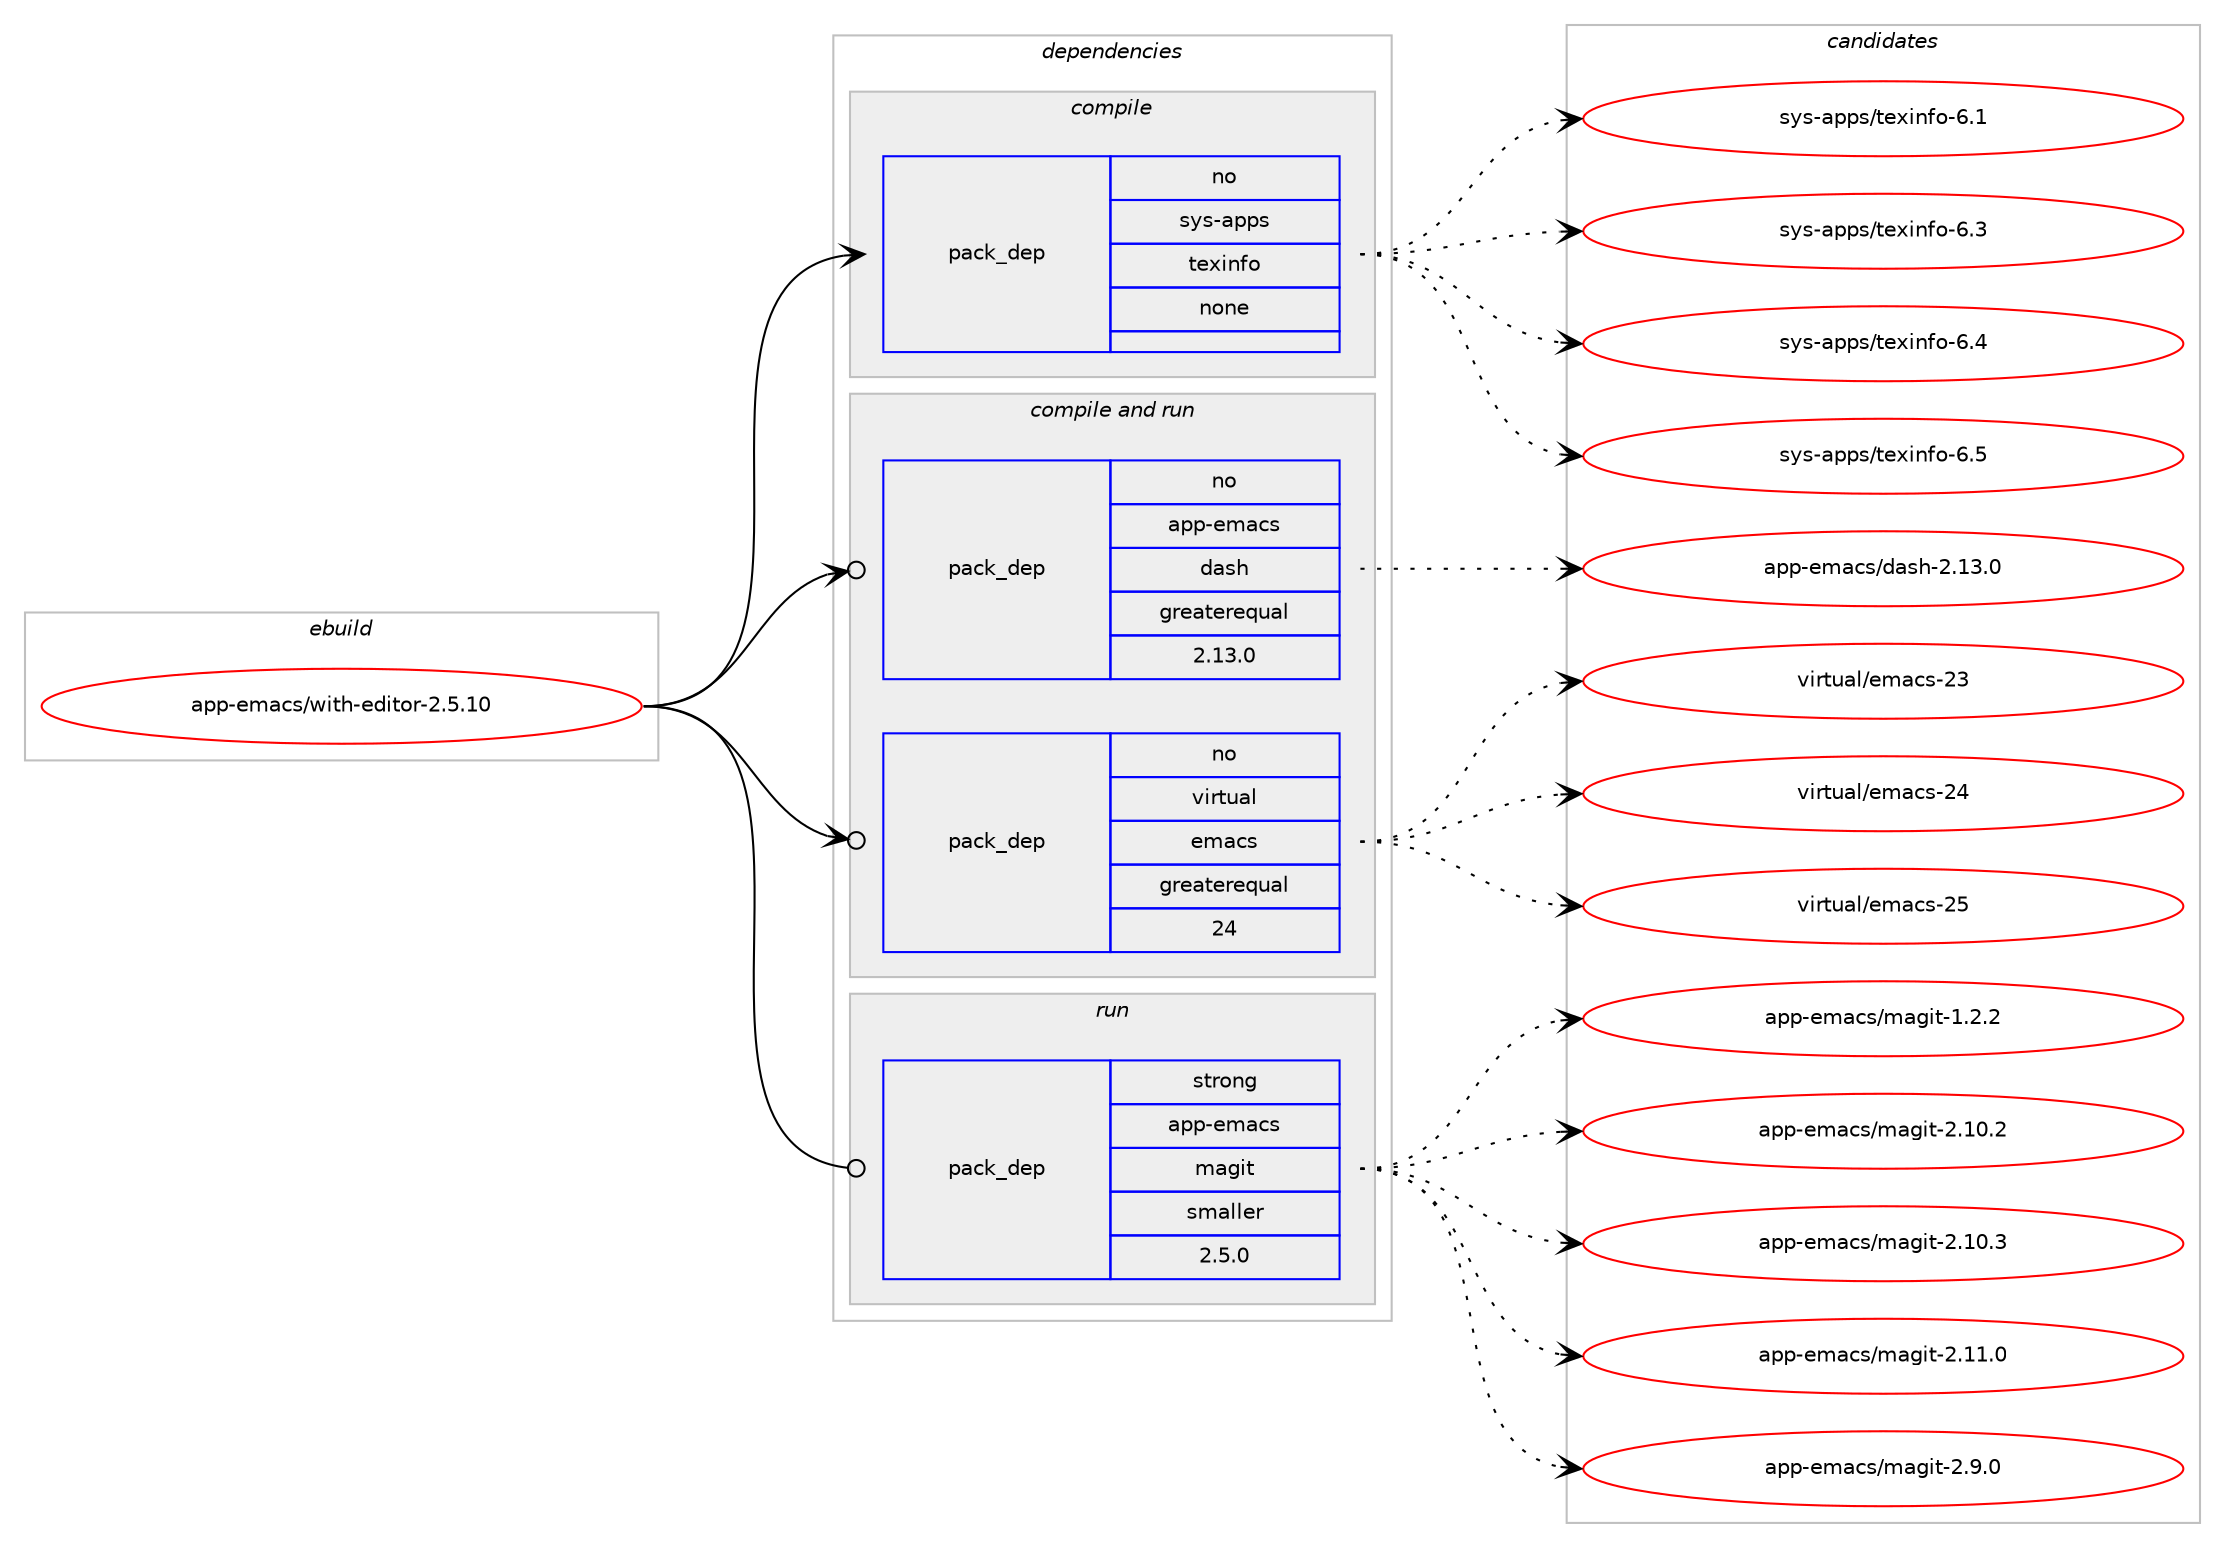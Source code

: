 digraph prolog {

# *************
# Graph options
# *************

newrank=true;
concentrate=true;
compound=true;
graph [rankdir=LR,fontname=Helvetica,fontsize=10,ranksep=1.5];#, ranksep=2.5, nodesep=0.2];
edge  [arrowhead=vee];
node  [fontname=Helvetica,fontsize=10];

# **********
# The ebuild
# **********

subgraph cluster_leftcol {
color=gray;
rank=same;
label=<<i>ebuild</i>>;
id [label="app-emacs/with-editor-2.5.10", color=red, width=4, href="../app-emacs/with-editor-2.5.10.svg"];
}

# ****************
# The dependencies
# ****************

subgraph cluster_midcol {
color=gray;
label=<<i>dependencies</i>>;
subgraph cluster_compile {
fillcolor="#eeeeee";
style=filled;
label=<<i>compile</i>>;
subgraph pack14846 {
dependency20212 [label=<<TABLE BORDER="0" CELLBORDER="1" CELLSPACING="0" CELLPADDING="4" WIDTH="220"><TR><TD ROWSPAN="6" CELLPADDING="30">pack_dep</TD></TR><TR><TD WIDTH="110">no</TD></TR><TR><TD>sys-apps</TD></TR><TR><TD>texinfo</TD></TR><TR><TD>none</TD></TR><TR><TD></TD></TR></TABLE>>, shape=none, color=blue];
}
id:e -> dependency20212:w [weight=20,style="solid",arrowhead="vee"];
}
subgraph cluster_compileandrun {
fillcolor="#eeeeee";
style=filled;
label=<<i>compile and run</i>>;
subgraph pack14847 {
dependency20213 [label=<<TABLE BORDER="0" CELLBORDER="1" CELLSPACING="0" CELLPADDING="4" WIDTH="220"><TR><TD ROWSPAN="6" CELLPADDING="30">pack_dep</TD></TR><TR><TD WIDTH="110">no</TD></TR><TR><TD>app-emacs</TD></TR><TR><TD>dash</TD></TR><TR><TD>greaterequal</TD></TR><TR><TD>2.13.0</TD></TR></TABLE>>, shape=none, color=blue];
}
id:e -> dependency20213:w [weight=20,style="solid",arrowhead="odotvee"];
subgraph pack14848 {
dependency20214 [label=<<TABLE BORDER="0" CELLBORDER="1" CELLSPACING="0" CELLPADDING="4" WIDTH="220"><TR><TD ROWSPAN="6" CELLPADDING="30">pack_dep</TD></TR><TR><TD WIDTH="110">no</TD></TR><TR><TD>virtual</TD></TR><TR><TD>emacs</TD></TR><TR><TD>greaterequal</TD></TR><TR><TD>24</TD></TR></TABLE>>, shape=none, color=blue];
}
id:e -> dependency20214:w [weight=20,style="solid",arrowhead="odotvee"];
}
subgraph cluster_run {
fillcolor="#eeeeee";
style=filled;
label=<<i>run</i>>;
subgraph pack14849 {
dependency20215 [label=<<TABLE BORDER="0" CELLBORDER="1" CELLSPACING="0" CELLPADDING="4" WIDTH="220"><TR><TD ROWSPAN="6" CELLPADDING="30">pack_dep</TD></TR><TR><TD WIDTH="110">strong</TD></TR><TR><TD>app-emacs</TD></TR><TR><TD>magit</TD></TR><TR><TD>smaller</TD></TR><TR><TD>2.5.0</TD></TR></TABLE>>, shape=none, color=blue];
}
id:e -> dependency20215:w [weight=20,style="solid",arrowhead="odot"];
}
}

# **************
# The candidates
# **************

subgraph cluster_choices {
rank=same;
color=gray;
label=<<i>candidates</i>>;

subgraph choice14846 {
color=black;
nodesep=1;
choice11512111545971121121154711610112010511010211145544649 [label="sys-apps/texinfo-6.1", color=red, width=4,href="../sys-apps/texinfo-6.1.svg"];
choice11512111545971121121154711610112010511010211145544651 [label="sys-apps/texinfo-6.3", color=red, width=4,href="../sys-apps/texinfo-6.3.svg"];
choice11512111545971121121154711610112010511010211145544652 [label="sys-apps/texinfo-6.4", color=red, width=4,href="../sys-apps/texinfo-6.4.svg"];
choice11512111545971121121154711610112010511010211145544653 [label="sys-apps/texinfo-6.5", color=red, width=4,href="../sys-apps/texinfo-6.5.svg"];
dependency20212:e -> choice11512111545971121121154711610112010511010211145544649:w [style=dotted,weight="100"];
dependency20212:e -> choice11512111545971121121154711610112010511010211145544651:w [style=dotted,weight="100"];
dependency20212:e -> choice11512111545971121121154711610112010511010211145544652:w [style=dotted,weight="100"];
dependency20212:e -> choice11512111545971121121154711610112010511010211145544653:w [style=dotted,weight="100"];
}
subgraph choice14847 {
color=black;
nodesep=1;
choice97112112451011099799115471009711510445504649514648 [label="app-emacs/dash-2.13.0", color=red, width=4,href="../app-emacs/dash-2.13.0.svg"];
dependency20213:e -> choice97112112451011099799115471009711510445504649514648:w [style=dotted,weight="100"];
}
subgraph choice14848 {
color=black;
nodesep=1;
choice11810511411611797108471011099799115455051 [label="virtual/emacs-23", color=red, width=4,href="../virtual/emacs-23.svg"];
choice11810511411611797108471011099799115455052 [label="virtual/emacs-24", color=red, width=4,href="../virtual/emacs-24.svg"];
choice11810511411611797108471011099799115455053 [label="virtual/emacs-25", color=red, width=4,href="../virtual/emacs-25.svg"];
dependency20214:e -> choice11810511411611797108471011099799115455051:w [style=dotted,weight="100"];
dependency20214:e -> choice11810511411611797108471011099799115455052:w [style=dotted,weight="100"];
dependency20214:e -> choice11810511411611797108471011099799115455053:w [style=dotted,weight="100"];
}
subgraph choice14849 {
color=black;
nodesep=1;
choice971121124510110997991154710997103105116454946504650 [label="app-emacs/magit-1.2.2", color=red, width=4,href="../app-emacs/magit-1.2.2.svg"];
choice97112112451011099799115471099710310511645504649484650 [label="app-emacs/magit-2.10.2", color=red, width=4,href="../app-emacs/magit-2.10.2.svg"];
choice97112112451011099799115471099710310511645504649484651 [label="app-emacs/magit-2.10.3", color=red, width=4,href="../app-emacs/magit-2.10.3.svg"];
choice97112112451011099799115471099710310511645504649494648 [label="app-emacs/magit-2.11.0", color=red, width=4,href="../app-emacs/magit-2.11.0.svg"];
choice971121124510110997991154710997103105116455046574648 [label="app-emacs/magit-2.9.0", color=red, width=4,href="../app-emacs/magit-2.9.0.svg"];
dependency20215:e -> choice971121124510110997991154710997103105116454946504650:w [style=dotted,weight="100"];
dependency20215:e -> choice97112112451011099799115471099710310511645504649484650:w [style=dotted,weight="100"];
dependency20215:e -> choice97112112451011099799115471099710310511645504649484651:w [style=dotted,weight="100"];
dependency20215:e -> choice97112112451011099799115471099710310511645504649494648:w [style=dotted,weight="100"];
dependency20215:e -> choice971121124510110997991154710997103105116455046574648:w [style=dotted,weight="100"];
}
}

}
